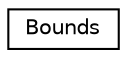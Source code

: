 digraph "Graphical Class Hierarchy"
{
  edge [fontname="Helvetica",fontsize="10",labelfontname="Helvetica",labelfontsize="10"];
  node [fontname="Helvetica",fontsize="10",shape=record];
  rankdir="LR";
  Node1 [label="Bounds",height=0.2,width=0.4,color="black", fillcolor="white", style="filled",URL="$classBounds.html",tooltip="A mathematical representation of an Axis Aligned Box. "];
}
